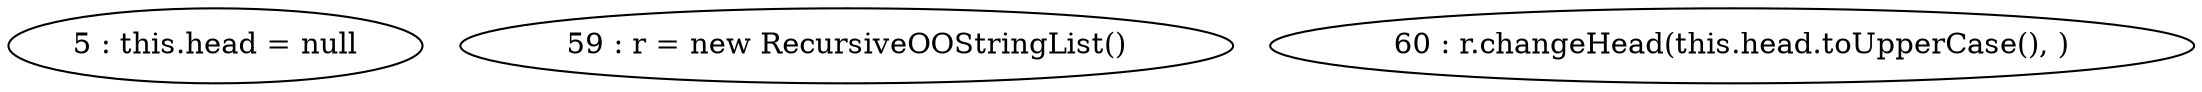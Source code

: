digraph G {
"5 : this.head = null"
"59 : r = new RecursiveOOStringList()"
"60 : r.changeHead(this.head.toUpperCase(), )"
}